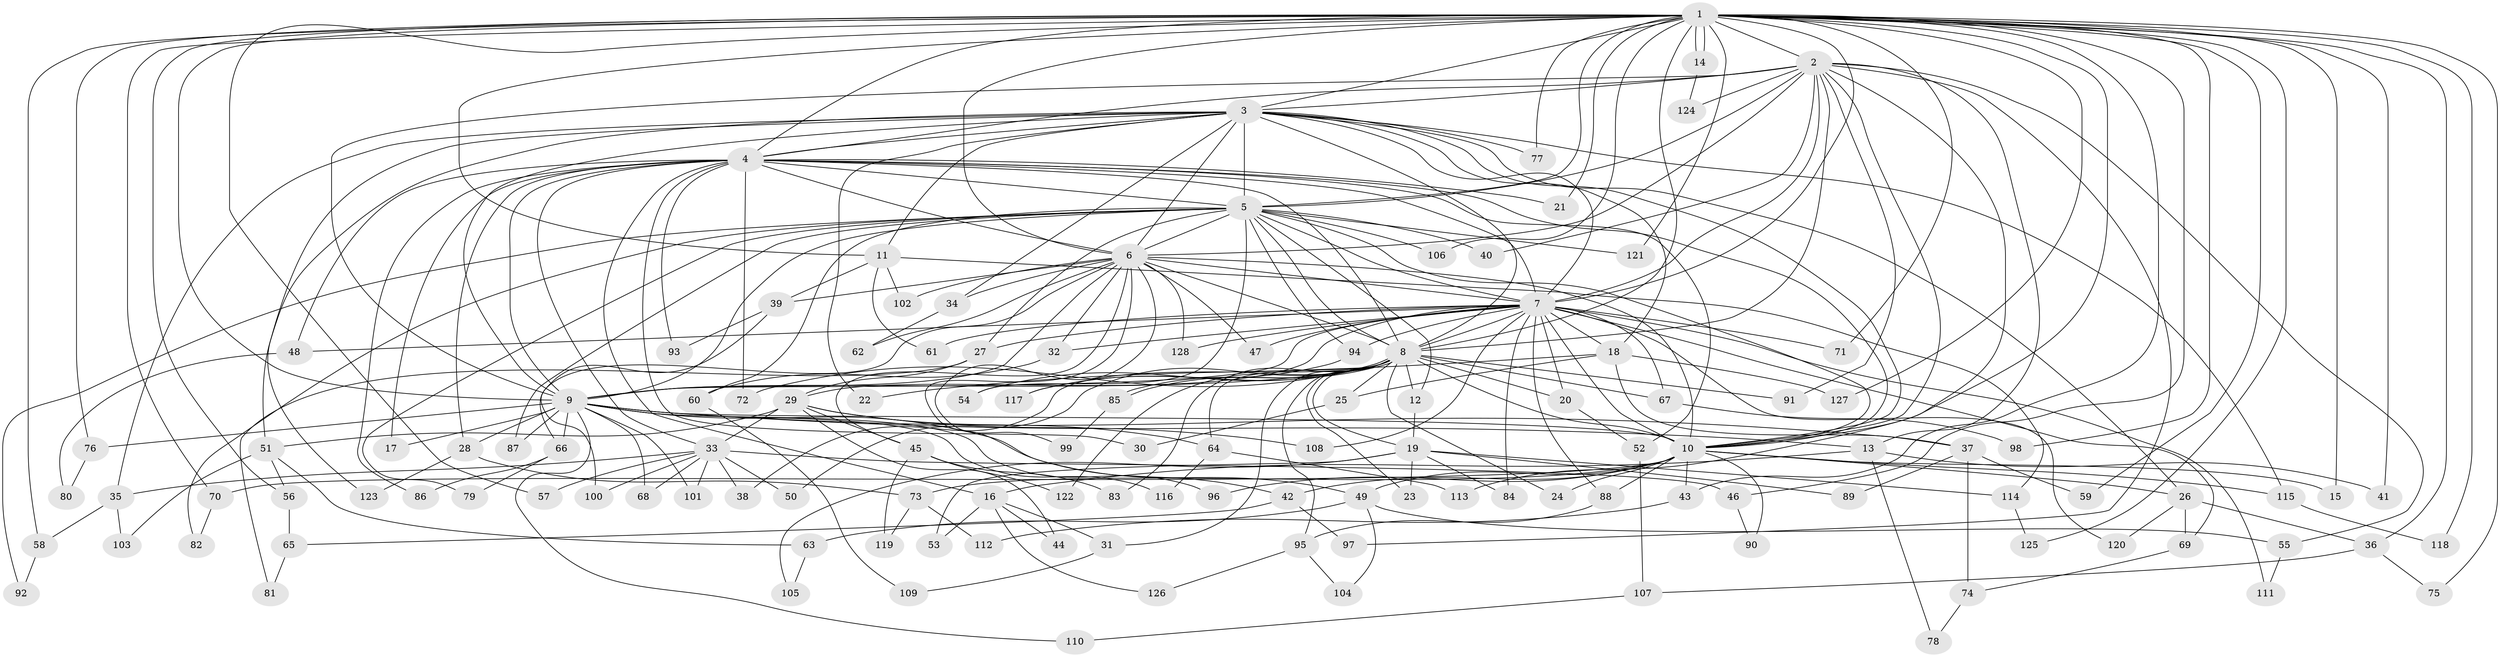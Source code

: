// Generated by graph-tools (version 1.1) at 2025/01/03/09/25 03:01:15]
// undirected, 128 vertices, 281 edges
graph export_dot {
graph [start="1"]
  node [color=gray90,style=filled];
  1;
  2;
  3;
  4;
  5;
  6;
  7;
  8;
  9;
  10;
  11;
  12;
  13;
  14;
  15;
  16;
  17;
  18;
  19;
  20;
  21;
  22;
  23;
  24;
  25;
  26;
  27;
  28;
  29;
  30;
  31;
  32;
  33;
  34;
  35;
  36;
  37;
  38;
  39;
  40;
  41;
  42;
  43;
  44;
  45;
  46;
  47;
  48;
  49;
  50;
  51;
  52;
  53;
  54;
  55;
  56;
  57;
  58;
  59;
  60;
  61;
  62;
  63;
  64;
  65;
  66;
  67;
  68;
  69;
  70;
  71;
  72;
  73;
  74;
  75;
  76;
  77;
  78;
  79;
  80;
  81;
  82;
  83;
  84;
  85;
  86;
  87;
  88;
  89;
  90;
  91;
  92;
  93;
  94;
  95;
  96;
  97;
  98;
  99;
  100;
  101;
  102;
  103;
  104;
  105;
  106;
  107;
  108;
  109;
  110;
  111;
  112;
  113;
  114;
  115;
  116;
  117;
  118;
  119;
  120;
  121;
  122;
  123;
  124;
  125;
  126;
  127;
  128;
  1 -- 2;
  1 -- 3;
  1 -- 4;
  1 -- 5;
  1 -- 6;
  1 -- 7;
  1 -- 8;
  1 -- 9;
  1 -- 10;
  1 -- 11;
  1 -- 14;
  1 -- 14;
  1 -- 15;
  1 -- 21;
  1 -- 36;
  1 -- 41;
  1 -- 43;
  1 -- 46;
  1 -- 56;
  1 -- 57;
  1 -- 58;
  1 -- 59;
  1 -- 70;
  1 -- 71;
  1 -- 75;
  1 -- 76;
  1 -- 77;
  1 -- 98;
  1 -- 106;
  1 -- 118;
  1 -- 121;
  1 -- 125;
  1 -- 127;
  2 -- 3;
  2 -- 4;
  2 -- 5;
  2 -- 6;
  2 -- 7;
  2 -- 8;
  2 -- 9;
  2 -- 10;
  2 -- 13;
  2 -- 40;
  2 -- 55;
  2 -- 91;
  2 -- 97;
  2 -- 113;
  2 -- 124;
  3 -- 4;
  3 -- 5;
  3 -- 6;
  3 -- 7;
  3 -- 8;
  3 -- 9;
  3 -- 10;
  3 -- 11;
  3 -- 18;
  3 -- 22;
  3 -- 26;
  3 -- 34;
  3 -- 35;
  3 -- 51;
  3 -- 77;
  3 -- 115;
  3 -- 123;
  4 -- 5;
  4 -- 6;
  4 -- 7;
  4 -- 8;
  4 -- 9;
  4 -- 10;
  4 -- 16;
  4 -- 17;
  4 -- 21;
  4 -- 28;
  4 -- 30;
  4 -- 33;
  4 -- 48;
  4 -- 52;
  4 -- 72;
  4 -- 86;
  4 -- 93;
  5 -- 6;
  5 -- 7;
  5 -- 8;
  5 -- 9;
  5 -- 10;
  5 -- 12;
  5 -- 27;
  5 -- 40;
  5 -- 54;
  5 -- 60;
  5 -- 79;
  5 -- 82;
  5 -- 87;
  5 -- 92;
  5 -- 94;
  5 -- 106;
  5 -- 121;
  6 -- 7;
  6 -- 8;
  6 -- 9;
  6 -- 10;
  6 -- 32;
  6 -- 34;
  6 -- 39;
  6 -- 42;
  6 -- 45;
  6 -- 47;
  6 -- 62;
  6 -- 66;
  6 -- 99;
  6 -- 102;
  6 -- 128;
  7 -- 8;
  7 -- 9;
  7 -- 10;
  7 -- 18;
  7 -- 20;
  7 -- 27;
  7 -- 29;
  7 -- 32;
  7 -- 47;
  7 -- 48;
  7 -- 61;
  7 -- 67;
  7 -- 69;
  7 -- 71;
  7 -- 84;
  7 -- 88;
  7 -- 94;
  7 -- 108;
  7 -- 111;
  7 -- 120;
  7 -- 128;
  8 -- 9;
  8 -- 10;
  8 -- 12;
  8 -- 19;
  8 -- 20;
  8 -- 23;
  8 -- 24;
  8 -- 25;
  8 -- 31;
  8 -- 38;
  8 -- 50;
  8 -- 54;
  8 -- 64;
  8 -- 67;
  8 -- 72;
  8 -- 83;
  8 -- 85;
  8 -- 85;
  8 -- 91;
  8 -- 95;
  8 -- 117;
  8 -- 122;
  9 -- 10;
  9 -- 13;
  9 -- 17;
  9 -- 28;
  9 -- 37;
  9 -- 49;
  9 -- 66;
  9 -- 68;
  9 -- 76;
  9 -- 87;
  9 -- 96;
  9 -- 101;
  9 -- 110;
  9 -- 116;
  10 -- 15;
  10 -- 24;
  10 -- 26;
  10 -- 42;
  10 -- 43;
  10 -- 49;
  10 -- 70;
  10 -- 73;
  10 -- 88;
  10 -- 90;
  10 -- 96;
  10 -- 115;
  11 -- 39;
  11 -- 61;
  11 -- 102;
  11 -- 114;
  12 -- 19;
  13 -- 16;
  13 -- 41;
  13 -- 78;
  14 -- 124;
  16 -- 31;
  16 -- 44;
  16 -- 53;
  16 -- 126;
  18 -- 22;
  18 -- 25;
  18 -- 37;
  18 -- 127;
  19 -- 23;
  19 -- 53;
  19 -- 84;
  19 -- 89;
  19 -- 105;
  19 -- 114;
  20 -- 52;
  25 -- 30;
  26 -- 36;
  26 -- 69;
  26 -- 120;
  27 -- 29;
  27 -- 81;
  28 -- 73;
  28 -- 123;
  29 -- 33;
  29 -- 44;
  29 -- 45;
  29 -- 51;
  29 -- 64;
  29 -- 108;
  31 -- 109;
  32 -- 60;
  33 -- 35;
  33 -- 38;
  33 -- 46;
  33 -- 50;
  33 -- 57;
  33 -- 68;
  33 -- 100;
  33 -- 101;
  34 -- 62;
  35 -- 58;
  35 -- 103;
  36 -- 75;
  36 -- 107;
  37 -- 59;
  37 -- 74;
  37 -- 89;
  39 -- 93;
  39 -- 100;
  42 -- 65;
  42 -- 97;
  43 -- 112;
  45 -- 83;
  45 -- 119;
  45 -- 122;
  46 -- 90;
  48 -- 80;
  49 -- 55;
  49 -- 63;
  49 -- 104;
  51 -- 56;
  51 -- 63;
  51 -- 103;
  52 -- 107;
  55 -- 111;
  56 -- 65;
  58 -- 92;
  60 -- 109;
  63 -- 105;
  64 -- 113;
  64 -- 116;
  65 -- 81;
  66 -- 79;
  66 -- 86;
  67 -- 98;
  69 -- 74;
  70 -- 82;
  73 -- 112;
  73 -- 119;
  74 -- 78;
  76 -- 80;
  85 -- 99;
  88 -- 95;
  94 -- 117;
  95 -- 104;
  95 -- 126;
  107 -- 110;
  114 -- 125;
  115 -- 118;
}
